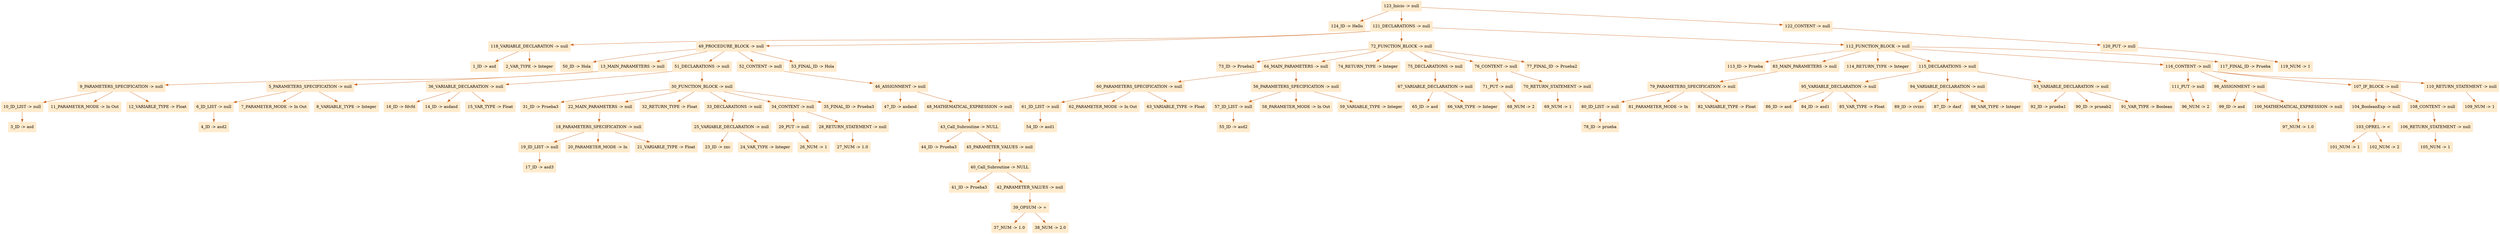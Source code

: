 digraph G {node[shape=box, style=filled, color=blanchedalmond]; edge[color=chocolate3];rankdir=UD 

"123_Inicio -> null"->"124_ID -> Hello"
"123_Inicio -> null"->"121_DECLARATIONS -> null"
"121_DECLARATIONS -> null"->"118_VARIABLE_DECLARATION -> null"
"118_VARIABLE_DECLARATION -> null"->"1_ID -> asd"
"118_VARIABLE_DECLARATION -> null"->"2_VAR_TYPE -> Integer"
"121_DECLARATIONS -> null"->"49_PROCEDURE_BLOCK -> null"
"49_PROCEDURE_BLOCK -> null"->"50_ID -> Hola"
"49_PROCEDURE_BLOCK -> null"->"13_MAIN_PARAMETERS -> null"
"13_MAIN_PARAMETERS -> null"->"9_PARAMETERS_SPECIFICATION -> null"
"9_PARAMETERS_SPECIFICATION -> null"->"10_ID_LIST -> null"
"10_ID_LIST -> null"->"3_ID -> asd"
"9_PARAMETERS_SPECIFICATION -> null"->"11_PARAMETER_MODE -> In Out"
"9_PARAMETERS_SPECIFICATION -> null"->"12_VARIABLE_TYPE -> Float"
"13_MAIN_PARAMETERS -> null"->"5_PARAMETERS_SPECIFICATION -> null"
"5_PARAMETERS_SPECIFICATION -> null"->"6_ID_LIST -> null"
"6_ID_LIST -> null"->"4_ID -> asd2"
"5_PARAMETERS_SPECIFICATION -> null"->"7_PARAMETER_MODE -> In Out"
"5_PARAMETERS_SPECIFICATION -> null"->"8_VARIABLE_TYPE -> Integer"
"49_PROCEDURE_BLOCK -> null"->"51_DECLARATIONS -> null"
"51_DECLARATIONS -> null"->"36_VARIABLE_DECLARATION -> null"
"36_VARIABLE_DECLARATION -> null"->"16_ID -> fdvfd"
"36_VARIABLE_DECLARATION -> null"->"14_ID -> asdasd"
"36_VARIABLE_DECLARATION -> null"->"15_VAR_TYPE -> Float"
"51_DECLARATIONS -> null"->"30_FUNCTION_BLOCK -> null"
"30_FUNCTION_BLOCK -> null"->"31_ID -> Prueba3"
"30_FUNCTION_BLOCK -> null"->"22_MAIN_PARAMETERS -> null"
"22_MAIN_PARAMETERS -> null"->"18_PARAMETERS_SPECIFICATION -> null"
"18_PARAMETERS_SPECIFICATION -> null"->"19_ID_LIST -> null"
"19_ID_LIST -> null"->"17_ID -> asd3"
"18_PARAMETERS_SPECIFICATION -> null"->"20_PARAMETER_MODE -> In"
"18_PARAMETERS_SPECIFICATION -> null"->"21_VARIABLE_TYPE -> Float"
"30_FUNCTION_BLOCK -> null"->"32_RETURN_TYPE -> Float"
"30_FUNCTION_BLOCK -> null"->"33_DECLARATIONS -> null"
"33_DECLARATIONS -> null"->"25_VARIABLE_DECLARATION -> null"
"25_VARIABLE_DECLARATION -> null"->"23_ID -> zxc"
"25_VARIABLE_DECLARATION -> null"->"24_VAR_TYPE -> Integer"
"30_FUNCTION_BLOCK -> null"->"34_CONTENT -> null"
"34_CONTENT -> null"->"29_PUT -> null"
"29_PUT -> null"->"26_NUM -> 1"
"34_CONTENT -> null"->"28_RETURN_STATEMENT -> null"
"28_RETURN_STATEMENT -> null"->"27_NUM -> 1.0"
"30_FUNCTION_BLOCK -> null"->"35_FINAL_ID -> Prueba3"
"49_PROCEDURE_BLOCK -> null"->"52_CONTENT -> null"
"52_CONTENT -> null"->"46_ASSIGNMENT -> null"
"46_ASSIGNMENT -> null"->"47_ID -> asdasd"
"46_ASSIGNMENT -> null"->"48_MATHEMATICAL_EXPRESSION -> null"
"48_MATHEMATICAL_EXPRESSION -> null"->"43_Call_Subroutine -> NULL"
"43_Call_Subroutine -> NULL"->"44_ID -> Prueba3"
"43_Call_Subroutine -> NULL"->"45_PARAMETER_VALUES -> null"
"45_PARAMETER_VALUES -> null"->"40_Call_Subroutine -> NULL"
"40_Call_Subroutine -> NULL"->"41_ID -> Prueba3"
"40_Call_Subroutine -> NULL"->"42_PARAMETER_VALUES -> null"
"42_PARAMETER_VALUES -> null"->"39_OPSUM -> +"
"39_OPSUM -> +"->"37_NUM -> 1.0"
"39_OPSUM -> +"->"38_NUM -> 2.0"
"49_PROCEDURE_BLOCK -> null"->"53_FINAL_ID -> Hola"
"121_DECLARATIONS -> null"->"72_FUNCTION_BLOCK -> null"
"72_FUNCTION_BLOCK -> null"->"73_ID -> Prueba2"
"72_FUNCTION_BLOCK -> null"->"64_MAIN_PARAMETERS -> null"
"64_MAIN_PARAMETERS -> null"->"60_PARAMETERS_SPECIFICATION -> null"
"60_PARAMETERS_SPECIFICATION -> null"->"61_ID_LIST -> null"
"61_ID_LIST -> null"->"54_ID -> asd1"
"60_PARAMETERS_SPECIFICATION -> null"->"62_PARAMETER_MODE -> In Out"
"60_PARAMETERS_SPECIFICATION -> null"->"63_VARIABLE_TYPE -> Float"
"64_MAIN_PARAMETERS -> null"->"56_PARAMETERS_SPECIFICATION -> null"
"56_PARAMETERS_SPECIFICATION -> null"->"57_ID_LIST -> null"
"57_ID_LIST -> null"->"55_ID -> asd2"
"56_PARAMETERS_SPECIFICATION -> null"->"58_PARAMETER_MODE -> In Out"
"56_PARAMETERS_SPECIFICATION -> null"->"59_VARIABLE_TYPE -> Integer"
"72_FUNCTION_BLOCK -> null"->"74_RETURN_TYPE -> Integer"
"72_FUNCTION_BLOCK -> null"->"75_DECLARATIONS -> null"
"75_DECLARATIONS -> null"->"67_VARIABLE_DECLARATION -> null"
"67_VARIABLE_DECLARATION -> null"->"65_ID -> asd"
"67_VARIABLE_DECLARATION -> null"->"66_VAR_TYPE -> Integer"
"72_FUNCTION_BLOCK -> null"->"76_CONTENT -> null"
"76_CONTENT -> null"->"71_PUT -> null"
"71_PUT -> null"->"68_NUM -> 2"
"76_CONTENT -> null"->"70_RETURN_STATEMENT -> null"
"70_RETURN_STATEMENT -> null"->"69_NUM -> 1"
"72_FUNCTION_BLOCK -> null"->"77_FINAL_ID -> Prueba2"
"121_DECLARATIONS -> null"->"112_FUNCTION_BLOCK -> null"
"112_FUNCTION_BLOCK -> null"->"113_ID -> Prueba"
"112_FUNCTION_BLOCK -> null"->"83_MAIN_PARAMETERS -> null"
"83_MAIN_PARAMETERS -> null"->"79_PARAMETERS_SPECIFICATION -> null"
"79_PARAMETERS_SPECIFICATION -> null"->"80_ID_LIST -> null"
"80_ID_LIST -> null"->"78_ID -> prueba"
"79_PARAMETERS_SPECIFICATION -> null"->"81_PARAMETER_MODE -> In"
"79_PARAMETERS_SPECIFICATION -> null"->"82_VARIABLE_TYPE -> Float"
"112_FUNCTION_BLOCK -> null"->"114_RETURN_TYPE -> Integer"
"112_FUNCTION_BLOCK -> null"->"115_DECLARATIONS -> null"
"115_DECLARATIONS -> null"->"95_VARIABLE_DECLARATION -> null"
"95_VARIABLE_DECLARATION -> null"->"86_ID -> asd"
"95_VARIABLE_DECLARATION -> null"->"84_ID -> asd1"
"95_VARIABLE_DECLARATION -> null"->"85_VAR_TYPE -> Float"
"115_DECLARATIONS -> null"->"94_VARIABLE_DECLARATION -> null"
"94_VARIABLE_DECLARATION -> null"->"89_ID -> cvzzc"
"94_VARIABLE_DECLARATION -> null"->"87_ID -> dasf"
"94_VARIABLE_DECLARATION -> null"->"88_VAR_TYPE -> Integer"
"115_DECLARATIONS -> null"->"93_VARIABLE_DECLARATION -> null"
"93_VARIABLE_DECLARATION -> null"->"92_ID -> prueba1"
"93_VARIABLE_DECLARATION -> null"->"90_ID -> prueab2"
"93_VARIABLE_DECLARATION -> null"->"91_VAR_TYPE -> Boolean"
"112_FUNCTION_BLOCK -> null"->"116_CONTENT -> null"
"116_CONTENT -> null"->"111_PUT -> null"
"111_PUT -> null"->"96_NUM -> 2"
"116_CONTENT -> null"->"98_ASSIGNMENT -> null"
"98_ASSIGNMENT -> null"->"99_ID -> asd"
"98_ASSIGNMENT -> null"->"100_MATHEMATICAL_EXPRESSION -> null"
"100_MATHEMATICAL_EXPRESSION -> null"->"97_NUM -> 1.0"
"116_CONTENT -> null"->"107_IF_BLOCK -> null"
"107_IF_BLOCK -> null"->"104_BooleanExp -> null"
"104_BooleanExp -> null"->"103_OPREL -> <"
"103_OPREL -> <"->"101_NUM -> 1"
"103_OPREL -> <"->"102_NUM -> 2"
"107_IF_BLOCK -> null"->"108_CONTENT -> null"
"108_CONTENT -> null"->"106_RETURN_STATEMENT -> null"
"106_RETURN_STATEMENT -> null"->"105_NUM -> 1"
"116_CONTENT -> null"->"110_RETURN_STATEMENT -> null"
"110_RETURN_STATEMENT -> null"->"109_NUM -> 1"
"112_FUNCTION_BLOCK -> null"->"117_FINAL_ID -> Prueba"
"123_Inicio -> null"->"122_CONTENT -> null"
"122_CONTENT -> null"->"120_PUT -> null"
"120_PUT -> null"->"119_NUM -> 1"


}
